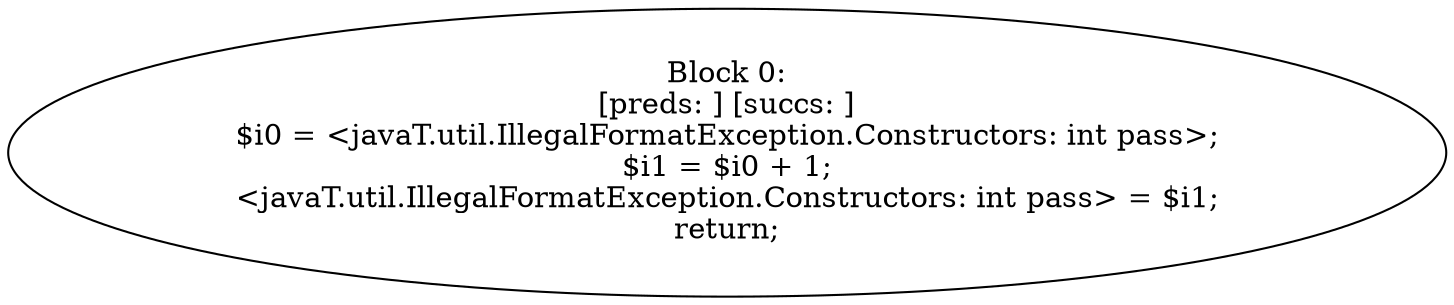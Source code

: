 digraph "unitGraph" {
    "Block 0:
[preds: ] [succs: ]
$i0 = <javaT.util.IllegalFormatException.Constructors: int pass>;
$i1 = $i0 + 1;
<javaT.util.IllegalFormatException.Constructors: int pass> = $i1;
return;
"
}
